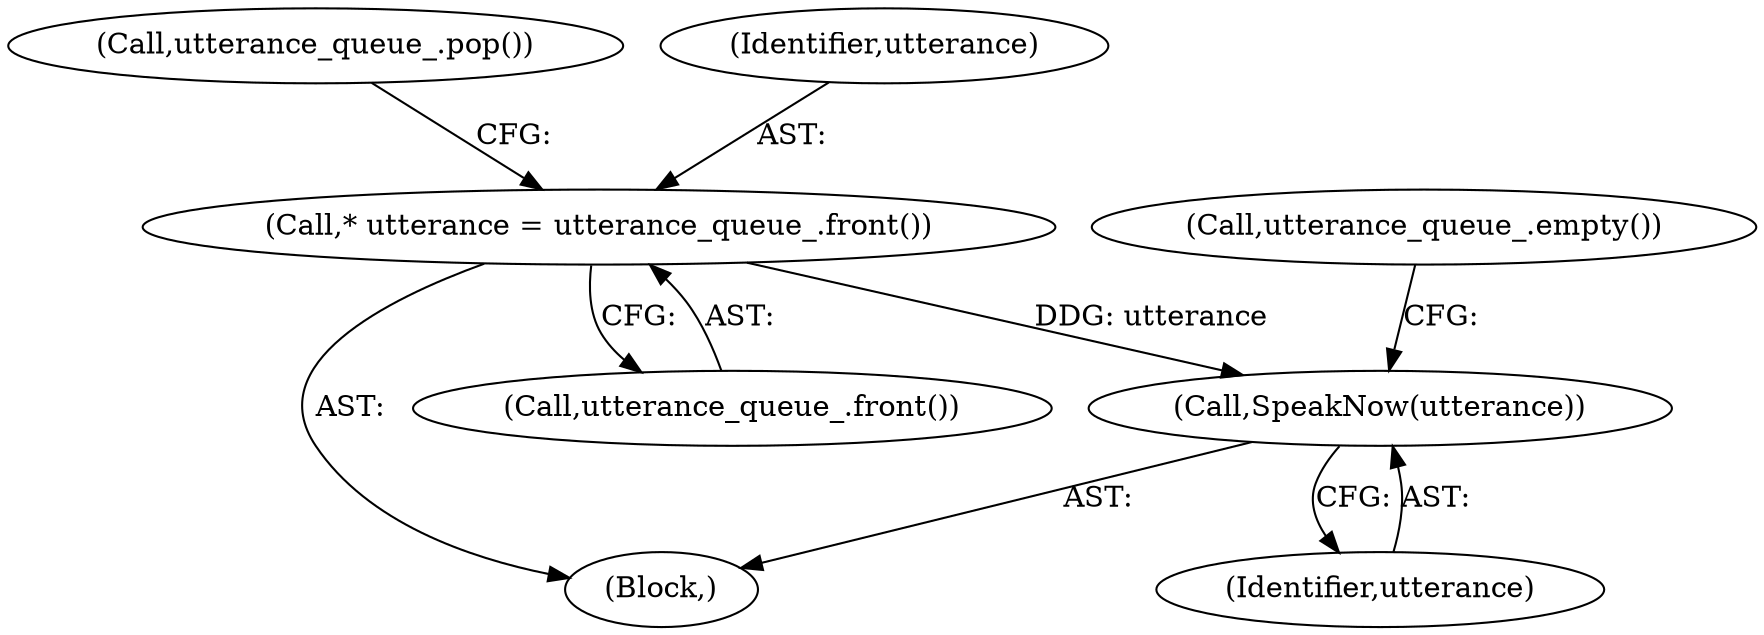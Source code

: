 digraph "1_Chrome_c63f2b7fe4fe2977f858a8e36d5f48db17eff2e7_14@pointer" {
"1000110" [label="(Call,* utterance = utterance_queue_.front())"];
"1000114" [label="(Call,SpeakNow(utterance))"];
"1000114" [label="(Call,SpeakNow(utterance))"];
"1000105" [label="(Call,utterance_queue_.empty())"];
"1000113" [label="(Call,utterance_queue_.pop())"];
"1000108" [label="(Block,)"];
"1000110" [label="(Call,* utterance = utterance_queue_.front())"];
"1000112" [label="(Call,utterance_queue_.front())"];
"1000111" [label="(Identifier,utterance)"];
"1000115" [label="(Identifier,utterance)"];
"1000110" -> "1000108"  [label="AST: "];
"1000110" -> "1000112"  [label="CFG: "];
"1000111" -> "1000110"  [label="AST: "];
"1000112" -> "1000110"  [label="AST: "];
"1000113" -> "1000110"  [label="CFG: "];
"1000110" -> "1000114"  [label="DDG: utterance"];
"1000114" -> "1000108"  [label="AST: "];
"1000114" -> "1000115"  [label="CFG: "];
"1000115" -> "1000114"  [label="AST: "];
"1000105" -> "1000114"  [label="CFG: "];
}
